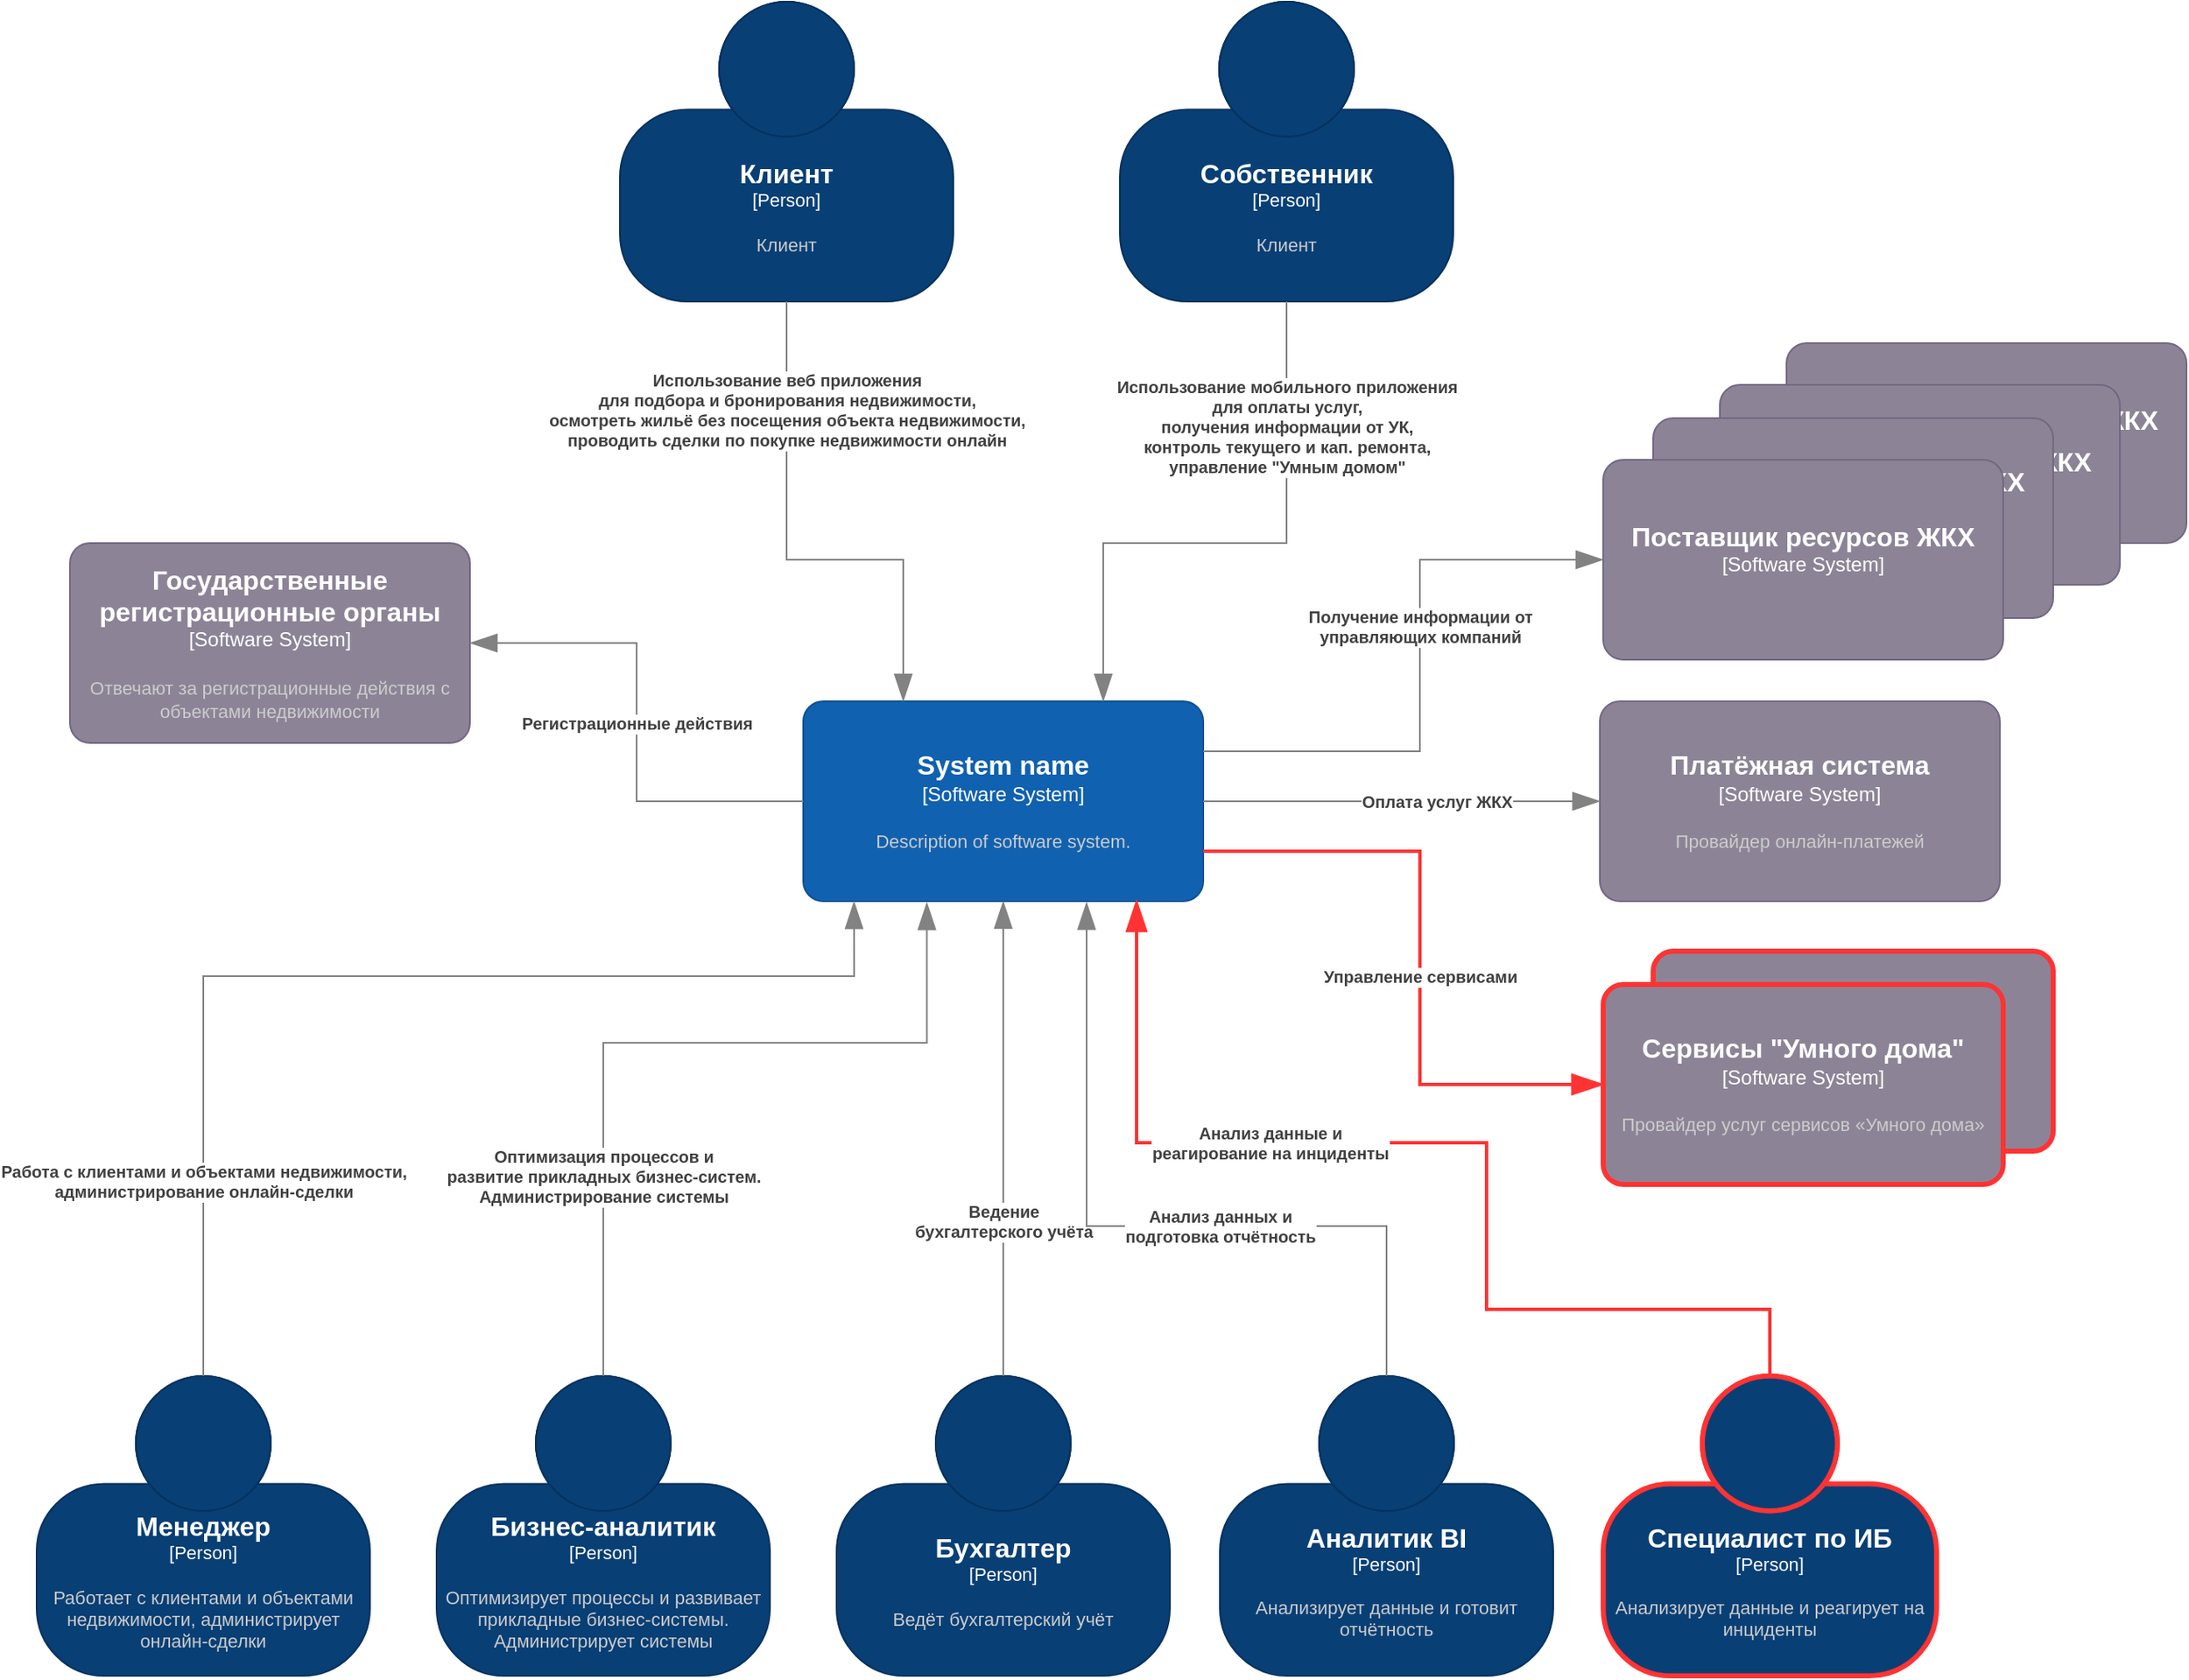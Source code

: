 <mxfile version="25.0.2">
  <diagram name="Страница — 1" id="fCr-03Z7qY6U0HkU7g8U">
    <mxGraphModel dx="1564" dy="1206" grid="1" gridSize="10" guides="1" tooltips="1" connect="1" arrows="1" fold="1" page="1" pageScale="1" pageWidth="827" pageHeight="1169" math="0" shadow="0">
      <root>
        <mxCell id="k_GjnJeYsAbEk79txKwt-0" />
        <mxCell id="k_GjnJeYsAbEk79txKwt-1" parent="k_GjnJeYsAbEk79txKwt-0" />
        <object placeholders="1" c4Name="Поставщик ресурсов ЖКХ" c4Type="Software System" c4Description="" label="&lt;font style=&quot;font-size: 16px&quot;&gt;&lt;b&gt;%c4Name%&lt;/b&gt;&lt;/font&gt;&lt;div&gt;[%c4Type%]&lt;/div&gt;&lt;br&gt;&lt;div&gt;&lt;font style=&quot;font-size: 11px&quot;&gt;&lt;font color=&quot;#cccccc&quot;&gt;%c4Description%&lt;/font&gt;&lt;/div&gt;" id="k_GjnJeYsAbEk79txKwt-3">
          <mxCell style="rounded=1;whiteSpace=wrap;html=1;labelBackgroundColor=none;fillColor=#8C8496;fontColor=#ffffff;align=center;arcSize=10;strokeColor=#736782;metaEdit=1;resizable=0;points=[[0.25,0,0],[0.5,0,0],[0.75,0,0],[1,0.25,0],[1,0.5,0],[1,0.75,0],[0.75,1,0],[0.5,1,0],[0.25,1,0],[0,0.75,0],[0,0.5,0],[0,0.25,0]];" parent="k_GjnJeYsAbEk79txKwt-1" vertex="1">
            <mxGeometry x="2170" y="260" width="240" height="120" as="geometry" />
          </mxCell>
        </object>
        <object placeholders="1" c4Name="Поставщик ресурсов ЖКХ" c4Type="Software System" c4Description="" label="&lt;font style=&quot;font-size: 16px&quot;&gt;&lt;b&gt;%c4Name%&lt;/b&gt;&lt;/font&gt;&lt;div&gt;[%c4Type%]&lt;/div&gt;&lt;br&gt;&lt;div&gt;&lt;font style=&quot;font-size: 11px&quot;&gt;&lt;font color=&quot;#cccccc&quot;&gt;%c4Description%&lt;/font&gt;&lt;/div&gt;" id="k_GjnJeYsAbEk79txKwt-4">
          <mxCell style="rounded=1;whiteSpace=wrap;html=1;labelBackgroundColor=none;fillColor=#8C8496;fontColor=#ffffff;align=center;arcSize=10;strokeColor=#736782;metaEdit=1;resizable=0;points=[[0.25,0,0],[0.5,0,0],[0.75,0,0],[1,0.25,0],[1,0.5,0],[1,0.75,0],[0.75,1,0],[0.5,1,0],[0.25,1,0],[0,0.75,0],[0,0.5,0],[0,0.25,0]];" parent="k_GjnJeYsAbEk79txKwt-1" vertex="1">
            <mxGeometry x="2130" y="285" width="240" height="120" as="geometry" />
          </mxCell>
        </object>
        <object placeholders="1" c4Name="Поставщик ресурсов ЖКХ" c4Type="Software System" c4Description="." label="&lt;font style=&quot;font-size: 16px&quot;&gt;&lt;b&gt;%c4Name%&lt;/b&gt;&lt;/font&gt;&lt;div&gt;[%c4Type%]&lt;/div&gt;&lt;br&gt;&lt;div&gt;&lt;font style=&quot;font-size: 11px&quot;&gt;&lt;font color=&quot;#cccccc&quot;&gt;%c4Description%&lt;/font&gt;&lt;/div&gt;" id="k_GjnJeYsAbEk79txKwt-28">
          <mxCell style="rounded=1;whiteSpace=wrap;html=1;labelBackgroundColor=none;fillColor=#8C8496;fontColor=#ffffff;align=center;arcSize=10;strokeColor=#736782;metaEdit=1;resizable=0;points=[[0.25,0,0],[0.5,0,0],[0.75,0,0],[1,0.25,0],[1,0.5,0],[1,0.75,0],[0.75,1,0],[0.5,1,0],[0.25,1,0],[0,0.75,0],[0,0.5,0],[0,0.25,0]];" parent="k_GjnJeYsAbEk79txKwt-1" vertex="1">
            <mxGeometry x="2090" y="305" width="240" height="120" as="geometry" />
          </mxCell>
        </object>
        <object placeholders="1" c4Name="Платёжная система" c4Type="Software System" c4Description="Провайдер онлайн-платежей" label="&lt;font style=&quot;font-size: 16px&quot;&gt;&lt;b&gt;%c4Name%&lt;/b&gt;&lt;/font&gt;&lt;div&gt;[%c4Type%]&lt;/div&gt;&lt;br&gt;&lt;div&gt;&lt;font style=&quot;font-size: 11px&quot;&gt;&lt;font color=&quot;#cccccc&quot;&gt;%c4Description%&lt;/font&gt;&lt;/div&gt;" id="k_GjnJeYsAbEk79txKwt-29">
          <mxCell style="rounded=1;whiteSpace=wrap;html=1;labelBackgroundColor=none;fillColor=#8C8496;fontColor=#ffffff;align=center;arcSize=10;strokeColor=#736782;metaEdit=1;resizable=0;points=[[0.25,0,0],[0.5,0,0],[0.75,0,0],[1,0.25,0],[1,0.5,0],[1,0.75,0],[0.75,1,0],[0.5,1,0],[0.25,1,0],[0,0.75,0],[0,0.5,0],[0,0.25,0]];" parent="k_GjnJeYsAbEk79txKwt-1" vertex="1">
            <mxGeometry x="2058" y="475" width="240" height="120" as="geometry" />
          </mxCell>
        </object>
        <object placeholders="1" c4Name="Бухгалтер" c4Type="Person" c4Description="Ведёт бухгалтерский учёт" label="&lt;font style=&quot;font-size: 16px&quot;&gt;&lt;b&gt;%c4Name%&lt;/b&gt;&lt;/font&gt;&lt;div&gt;[%c4Type%]&lt;/div&gt;&lt;br&gt;&lt;div&gt;&lt;font style=&quot;font-size: 11px&quot;&gt;&lt;font color=&quot;#cccccc&quot;&gt;%c4Description%&lt;/font&gt;&lt;/div&gt;" id="k_GjnJeYsAbEk79txKwt-66">
          <mxCell style="html=1;fontSize=11;dashed=0;whiteSpace=wrap;fillColor=#083F75;strokeColor=#06315C;fontColor=#ffffff;shape=mxgraph.c4.person2;align=center;metaEdit=1;points=[[0.5,0,0],[1,0.5,0],[1,0.75,0],[0.75,1,0],[0.5,1,0],[0.25,1,0],[0,0.75,0],[0,0.5,0]];resizable=0;" parent="k_GjnJeYsAbEk79txKwt-1" vertex="1">
            <mxGeometry x="1600" y="880" width="200" height="180" as="geometry" />
          </mxCell>
        </object>
        <object placeholders="1" c4Name="Менеджер" c4Type="Person" c4Description="Работает с клиентами и объектами недвижимости, администрирует онлайн-сделки" label="&lt;font style=&quot;font-size: 16px&quot;&gt;&lt;b&gt;%c4Name%&lt;/b&gt;&lt;/font&gt;&lt;div&gt;[%c4Type%]&lt;/div&gt;&lt;br&gt;&lt;div&gt;&lt;font style=&quot;font-size: 11px&quot;&gt;&lt;font color=&quot;#cccccc&quot;&gt;%c4Description%&lt;/font&gt;&lt;/div&gt;" id="k_GjnJeYsAbEk79txKwt-67">
          <mxCell style="html=1;fontSize=11;dashed=0;whiteSpace=wrap;fillColor=#083F75;strokeColor=#06315C;fontColor=#ffffff;shape=mxgraph.c4.person2;align=center;metaEdit=1;points=[[0.5,0,0],[1,0.5,0],[1,0.75,0],[0.75,1,0],[0.5,1,0],[0.25,1,0],[0,0.75,0],[0,0.5,0]];resizable=0;" parent="k_GjnJeYsAbEk79txKwt-1" vertex="1">
            <mxGeometry x="1120" y="880" width="200" height="180" as="geometry" />
          </mxCell>
        </object>
        <object placeholders="1" c4Name="Бизнес-аналитик" c4Type="Person" c4Description="Оптимизирует процессы и развивает прикладные бизнес-системы. Администрирует системы" label="&lt;font style=&quot;font-size: 16px&quot;&gt;&lt;b&gt;%c4Name%&lt;/b&gt;&lt;/font&gt;&lt;div&gt;[%c4Type%]&lt;/div&gt;&lt;br&gt;&lt;div&gt;&lt;font style=&quot;font-size: 11px&quot;&gt;&lt;font color=&quot;#cccccc&quot;&gt;%c4Description%&lt;/font&gt;&lt;/div&gt;" id="k_GjnJeYsAbEk79txKwt-88">
          <mxCell style="html=1;fontSize=11;dashed=0;whiteSpace=wrap;fillColor=#083F75;strokeColor=#06315C;fontColor=#ffffff;shape=mxgraph.c4.person2;align=center;metaEdit=1;points=[[0.5,0,0],[1,0.5,0],[1,0.75,0],[0.75,1,0],[0.5,1,0],[0.25,1,0],[0,0.75,0],[0,0.5,0]];resizable=0;" parent="k_GjnJeYsAbEk79txKwt-1" vertex="1">
            <mxGeometry x="1360" y="880" width="200" height="180" as="geometry" />
          </mxCell>
        </object>
        <object placeholders="1" c4Name="Аналитик BI" c4Type="Person" c4Description="Анализирует данные и готовит отчётность" label="&lt;font style=&quot;font-size: 16px&quot;&gt;&lt;b&gt;%c4Name%&lt;/b&gt;&lt;/font&gt;&lt;div&gt;[%c4Type%]&lt;/div&gt;&lt;br&gt;&lt;div&gt;&lt;font style=&quot;font-size: 11px&quot;&gt;&lt;font color=&quot;#cccccc&quot;&gt;%c4Description%&lt;/font&gt;&lt;/div&gt;" id="k_GjnJeYsAbEk79txKwt-96">
          <mxCell style="html=1;fontSize=11;dashed=0;whiteSpace=wrap;fillColor=#083F75;strokeColor=#06315C;fontColor=#ffffff;shape=mxgraph.c4.person2;align=center;metaEdit=1;points=[[0.5,0,0],[1,0.5,0],[1,0.75,0],[0.75,1,0],[0.5,1,0],[0.25,1,0],[0,0.75,0],[0,0.5,0]];resizable=0;" parent="k_GjnJeYsAbEk79txKwt-1" vertex="1">
            <mxGeometry x="1830" y="880" width="200" height="180" as="geometry" />
          </mxCell>
        </object>
        <object placeholders="1" c4Name="Поставщик ресурсов ЖКХ" c4Type="Software System" c4Description="" label="&lt;font style=&quot;font-size: 16px&quot;&gt;&lt;b&gt;%c4Name%&lt;/b&gt;&lt;/font&gt;&lt;div&gt;[%c4Type%]&lt;/div&gt;&lt;br&gt;&lt;div&gt;&lt;font style=&quot;font-size: 11px&quot;&gt;&lt;font color=&quot;#cccccc&quot;&gt;%c4Description%&lt;/font&gt;&lt;/div&gt;" id="k_GjnJeYsAbEk79txKwt-98">
          <mxCell style="rounded=1;whiteSpace=wrap;html=1;labelBackgroundColor=none;fillColor=#8C8496;fontColor=#ffffff;align=center;arcSize=10;strokeColor=#736782;metaEdit=1;resizable=0;points=[[0.25,0,0],[0.5,0,0],[0.75,0,0],[1,0.25,0],[1,0.5,0],[1,0.75,0],[0.75,1,0],[0.5,1,0],[0.25,1,0],[0,0.75,0],[0,0.5,0],[0,0.25,0]];" parent="k_GjnJeYsAbEk79txKwt-1" vertex="1">
            <mxGeometry x="2060" y="330" width="240" height="120" as="geometry" />
          </mxCell>
        </object>
        <object placeholders="1" c4Name="Государственные регистрационные органы" c4Type="Software System" c4Description="Отвечают за регистрационные действия с объектами недвижимости" label="&lt;font style=&quot;font-size: 16px&quot;&gt;&lt;b&gt;%c4Name%&lt;/b&gt;&lt;/font&gt;&lt;div&gt;[%c4Type%]&lt;/div&gt;&lt;br&gt;&lt;div&gt;&lt;font style=&quot;font-size: 11px&quot;&gt;&lt;font color=&quot;#cccccc&quot;&gt;%c4Description%&lt;/font&gt;&lt;/div&gt;" id="k_GjnJeYsAbEk79txKwt-105">
          <mxCell style="rounded=1;whiteSpace=wrap;html=1;labelBackgroundColor=none;fillColor=#8C8496;fontColor=#ffffff;align=center;arcSize=10;strokeColor=#736782;metaEdit=1;resizable=0;points=[[0.25,0,0],[0.5,0,0],[0.75,0,0],[1,0.25,0],[1,0.5,0],[1,0.75,0],[0.75,1,0],[0.5,1,0],[0.25,1,0],[0,0.75,0],[0,0.5,0],[0,0.25,0]];" parent="k_GjnJeYsAbEk79txKwt-1" vertex="1">
            <mxGeometry x="1140" y="380" width="240" height="120" as="geometry" />
          </mxCell>
        </object>
        <object placeholders="1" c4Name="Клиент" c4Type="Person" c4Description="Клиент" label="&lt;font style=&quot;font-size: 16px&quot;&gt;&lt;b&gt;%c4Name%&lt;/b&gt;&lt;/font&gt;&lt;div&gt;[%c4Type%]&lt;/div&gt;&lt;br&gt;&lt;div&gt;&lt;font style=&quot;font-size: 11px&quot;&gt;&lt;font color=&quot;#cccccc&quot;&gt;%c4Description%&lt;/font&gt;&lt;/div&gt;" id="k_GjnJeYsAbEk79txKwt-108">
          <mxCell style="html=1;fontSize=11;dashed=0;whiteSpace=wrap;fillColor=#083F75;strokeColor=#06315C;fontColor=#ffffff;shape=mxgraph.c4.person2;align=center;metaEdit=1;points=[[0.5,0,0],[1,0.5,0],[1,0.75,0],[0.75,1,0],[0.5,1,0],[0.25,1,0],[0,0.75,0],[0,0.5,0]];resizable=0;" parent="k_GjnJeYsAbEk79txKwt-1" vertex="1">
            <mxGeometry x="1470" y="55" width="200" height="180" as="geometry" />
          </mxCell>
        </object>
        <object placeholders="1" c4Name="Собственник" c4Type="Person" c4Description="Клиент" label="&lt;font style=&quot;font-size: 16px&quot;&gt;&lt;b&gt;%c4Name%&lt;/b&gt;&lt;/font&gt;&lt;div&gt;[%c4Type%]&lt;/div&gt;&lt;br&gt;&lt;div&gt;&lt;font style=&quot;font-size: 11px&quot;&gt;&lt;font color=&quot;#cccccc&quot;&gt;%c4Description%&lt;/font&gt;&lt;/div&gt;" id="k_GjnJeYsAbEk79txKwt-109">
          <mxCell style="html=1;fontSize=11;dashed=0;whiteSpace=wrap;fillColor=#083F75;strokeColor=#06315C;fontColor=#ffffff;shape=mxgraph.c4.person2;align=center;metaEdit=1;points=[[0.5,0,0],[1,0.5,0],[1,0.75,0],[0.75,1,0],[0.5,1,0],[0.25,1,0],[0,0.75,0],[0,0.5,0]];resizable=0;" parent="k_GjnJeYsAbEk79txKwt-1" vertex="1">
            <mxGeometry x="1770" y="55" width="200" height="180" as="geometry" />
          </mxCell>
        </object>
        <object placeholders="1" c4Name="System name" c4Type="Software System" c4Description="Description of software system." label="&lt;font style=&quot;font-size: 16px&quot;&gt;&lt;b&gt;%c4Name%&lt;/b&gt;&lt;/font&gt;&lt;div&gt;[%c4Type%]&lt;/div&gt;&lt;br&gt;&lt;div&gt;&lt;font style=&quot;font-size: 11px&quot;&gt;&lt;font color=&quot;#cccccc&quot;&gt;%c4Description%&lt;/font&gt;&lt;/div&gt;" id="udJ1ML6pD-IlCrzVlWZ2-0">
          <mxCell style="rounded=1;whiteSpace=wrap;html=1;labelBackgroundColor=none;fillColor=#1061B0;fontColor=#ffffff;align=center;arcSize=10;strokeColor=#0D5091;metaEdit=1;resizable=0;points=[[0.25,0,0],[0.5,0,0],[0.75,0,0],[1,0.25,0],[1,0.5,0],[1,0.75,0],[0.75,1,0],[0.5,1,0],[0.25,1,0],[0,0.75,0],[0,0.5,0],[0,0.25,0]];" parent="k_GjnJeYsAbEk79txKwt-1" vertex="1">
            <mxGeometry x="1580" y="475" width="240" height="120" as="geometry" />
          </mxCell>
        </object>
        <object placeholders="1" c4Type="Relationship" c4Description="Оплата услуг ЖКХ" label="&lt;div style=&quot;text-align: left&quot;&gt;&lt;div style=&quot;text-align: center&quot;&gt;&lt;b&gt;%c4Description%&lt;/b&gt;&lt;/div&gt;" id="PLlOGU2tJFZHAdyTX9Hg-6">
          <mxCell style="endArrow=blockThin;html=1;fontSize=10;fontColor=#404040;strokeWidth=1;endFill=1;strokeColor=#828282;elbow=vertical;metaEdit=1;endSize=14;startSize=14;jumpStyle=arc;jumpSize=16;rounded=0;edgeStyle=orthogonalEdgeStyle;exitX=1;exitY=0.5;exitDx=0;exitDy=0;exitPerimeter=0;entryX=0;entryY=0.5;entryDx=0;entryDy=0;entryPerimeter=0;" parent="k_GjnJeYsAbEk79txKwt-1" source="udJ1ML6pD-IlCrzVlWZ2-0" target="k_GjnJeYsAbEk79txKwt-29" edge="1">
            <mxGeometry x="0.176" width="240" relative="1" as="geometry">
              <mxPoint x="1730" y="350" as="sourcePoint" />
              <mxPoint x="1970" y="350" as="targetPoint" />
              <mxPoint as="offset" />
            </mxGeometry>
          </mxCell>
        </object>
        <object placeholders="1" c4Type="Relationship" c4Description="Получение информации от &#xa;управляющих компаний" label="&lt;div style=&quot;text-align: left&quot;&gt;&lt;div style=&quot;text-align: center&quot;&gt;&lt;b&gt;%c4Description%&lt;/b&gt;&lt;/div&gt;" id="PLlOGU2tJFZHAdyTX9Hg-7">
          <mxCell style="endArrow=blockThin;html=1;fontSize=10;fontColor=#404040;strokeWidth=1;endFill=1;strokeColor=#828282;elbow=vertical;metaEdit=1;endSize=14;startSize=14;jumpStyle=arc;jumpSize=16;rounded=0;edgeStyle=orthogonalEdgeStyle;exitX=1;exitY=0.25;exitDx=0;exitDy=0;exitPerimeter=0;entryX=0;entryY=0.5;entryDx=0;entryDy=0;entryPerimeter=0;" parent="k_GjnJeYsAbEk79txKwt-1" source="udJ1ML6pD-IlCrzVlWZ2-0" target="k_GjnJeYsAbEk79txKwt-98" edge="1">
            <mxGeometry x="0.155" width="240" relative="1" as="geometry">
              <mxPoint x="1830" y="545" as="sourcePoint" />
              <mxPoint x="2068" y="620" as="targetPoint" />
              <Array as="points">
                <mxPoint x="1950" y="505" />
                <mxPoint x="1950" y="390" />
              </Array>
              <mxPoint as="offset" />
            </mxGeometry>
          </mxCell>
        </object>
        <object placeholders="1" c4Type="Relationship" c4Description="Регистрационные действия" label="&lt;div style=&quot;text-align: left&quot;&gt;&lt;div style=&quot;text-align: center&quot;&gt;&lt;b&gt;%c4Description%&lt;/b&gt;&lt;/div&gt;" id="PLlOGU2tJFZHAdyTX9Hg-8">
          <mxCell style="endArrow=blockThin;html=1;fontSize=10;fontColor=#404040;strokeWidth=1;endFill=1;strokeColor=#828282;elbow=vertical;metaEdit=1;endSize=14;startSize=14;jumpStyle=arc;jumpSize=16;rounded=0;edgeStyle=orthogonalEdgeStyle;exitX=0;exitY=0.5;exitDx=0;exitDy=0;exitPerimeter=0;entryX=1;entryY=0.5;entryDx=0;entryDy=0;entryPerimeter=0;" parent="k_GjnJeYsAbEk79txKwt-1" source="udJ1ML6pD-IlCrzVlWZ2-0" target="k_GjnJeYsAbEk79txKwt-105" edge="1">
            <mxGeometry width="240" relative="1" as="geometry">
              <mxPoint x="1340" y="440" as="sourcePoint" />
              <mxPoint x="1580" y="440" as="targetPoint" />
              <mxPoint as="offset" />
            </mxGeometry>
          </mxCell>
        </object>
        <object placeholders="1" c4Type="Relationship" c4Description="Использование мобильного приложения&#xa;для оплаты услуг,&#xa;получения информации от УК,&#xa;контроль текущего и кап. ремонта,&#xa;управление &quot;Умным домом&quot;" label="&lt;div style=&quot;text-align: left&quot;&gt;&lt;div style=&quot;text-align: center&quot;&gt;&lt;b&gt;%c4Description%&lt;/b&gt;&lt;/div&gt;" id="PLlOGU2tJFZHAdyTX9Hg-9">
          <mxCell style="endArrow=blockThin;html=1;fontSize=10;fontColor=#404040;strokeWidth=1;endFill=1;strokeColor=#828282;elbow=vertical;metaEdit=1;endSize=14;startSize=14;jumpStyle=arc;jumpSize=16;rounded=0;edgeStyle=orthogonalEdgeStyle;entryX=0.75;entryY=0;entryDx=0;entryDy=0;entryPerimeter=0;exitX=0.5;exitY=1;exitDx=0;exitDy=0;exitPerimeter=0;" parent="k_GjnJeYsAbEk79txKwt-1" source="k_GjnJeYsAbEk79txKwt-109" target="udJ1ML6pD-IlCrzVlWZ2-0" edge="1">
            <mxGeometry x="-0.571" width="240" relative="1" as="geometry">
              <mxPoint x="1780" y="220" as="sourcePoint" />
              <mxPoint x="1780" y="420" as="targetPoint" />
              <mxPoint as="offset" />
              <Array as="points">
                <mxPoint x="1870" y="380" />
                <mxPoint x="1760" y="380" />
              </Array>
            </mxGeometry>
          </mxCell>
        </object>
        <object placeholders="1" c4Type="Relationship" c4Description="Использование веб приложения&#xa;для подбора и бронирования недвижимости,&#xa;осмотреть жильё без посещения объекта недвижимости,&#xa;проводить сделки по покупке недвижимости онлайн" label="&lt;div style=&quot;text-align: left&quot;&gt;&lt;div style=&quot;text-align: center&quot;&gt;&lt;b&gt;%c4Description%&lt;/b&gt;&lt;/div&gt;" id="PLlOGU2tJFZHAdyTX9Hg-10">
          <mxCell style="endArrow=blockThin;html=1;fontSize=10;fontColor=#404040;strokeWidth=1;endFill=1;strokeColor=#828282;elbow=vertical;metaEdit=1;endSize=14;startSize=14;jumpStyle=arc;jumpSize=16;rounded=0;edgeStyle=orthogonalEdgeStyle;entryX=0.25;entryY=0;entryDx=0;entryDy=0;entryPerimeter=0;exitX=0.5;exitY=1;exitDx=0;exitDy=0;exitPerimeter=0;" parent="k_GjnJeYsAbEk79txKwt-1" source="k_GjnJeYsAbEk79txKwt-108" target="udJ1ML6pD-IlCrzVlWZ2-0" edge="1">
            <mxGeometry x="-0.581" width="240" relative="1" as="geometry">
              <mxPoint x="1880" y="205" as="sourcePoint" />
              <mxPoint x="1770" y="485" as="targetPoint" />
              <mxPoint as="offset" />
              <Array as="points">
                <mxPoint x="1570" y="390" />
                <mxPoint x="1640" y="390" />
              </Array>
            </mxGeometry>
          </mxCell>
        </object>
        <object placeholders="1" c4Type="Relationship" c4Description="Работа с клиентами и объектами недвижимости, &#xa;администрирование онлайн-сделки" label="&lt;div style=&quot;text-align: left&quot;&gt;&lt;div style=&quot;text-align: center&quot;&gt;&lt;b&gt;%c4Description%&lt;/b&gt;&lt;/div&gt;" id="PLlOGU2tJFZHAdyTX9Hg-11">
          <mxCell style="endArrow=blockThin;html=1;fontSize=10;fontColor=#404040;strokeWidth=1;endFill=1;strokeColor=#828282;elbow=vertical;metaEdit=1;endSize=14;startSize=14;jumpStyle=arc;jumpSize=16;rounded=0;edgeStyle=orthogonalEdgeStyle;entryX=0.127;entryY=1.001;entryDx=0;entryDy=0;entryPerimeter=0;exitX=0.5;exitY=0;exitDx=0;exitDy=0;exitPerimeter=0;" parent="k_GjnJeYsAbEk79txKwt-1" source="k_GjnJeYsAbEk79txKwt-67" target="udJ1ML6pD-IlCrzVlWZ2-0" edge="1">
            <mxGeometry x="-0.654" width="240" relative="1" as="geometry">
              <mxPoint x="1280" y="720" as="sourcePoint" />
              <mxPoint x="1520" y="720" as="targetPoint" />
              <Array as="points">
                <mxPoint x="1354" y="640" />
                <mxPoint x="1610" y="640" />
                <mxPoint x="1610" y="595" />
              </Array>
              <mxPoint as="offset" />
            </mxGeometry>
          </mxCell>
        </object>
        <object placeholders="1" c4Type="Relationship" c4Description="Управление сервисами" label="&lt;div style=&quot;text-align: left&quot;&gt;&lt;div style=&quot;text-align: center&quot;&gt;&lt;b&gt;%c4Description%&lt;/b&gt;&lt;/div&gt;" id="PLlOGU2tJFZHAdyTX9Hg-12">
          <mxCell style="endArrow=blockThin;html=1;fontSize=10;fontColor=#404040;strokeWidth=2;endFill=1;strokeColor=#FF3333;elbow=vertical;metaEdit=1;endSize=14;startSize=14;jumpStyle=arc;jumpSize=16;rounded=0;edgeStyle=orthogonalEdgeStyle;exitX=1;exitY=0.75;exitDx=0;exitDy=0;exitPerimeter=0;entryX=0;entryY=0.5;entryDx=0;entryDy=0;entryPerimeter=0;" parent="k_GjnJeYsAbEk79txKwt-1" source="udJ1ML6pD-IlCrzVlWZ2-0" target="MfTj9u-52G9gv9eVINZ8-1" edge="1">
            <mxGeometry x="0.079" width="240" relative="1" as="geometry">
              <mxPoint x="1590" y="545" as="sourcePoint" />
              <mxPoint x="1390" y="545" as="targetPoint" />
              <mxPoint as="offset" />
              <Array as="points">
                <mxPoint x="1950" y="565" />
                <mxPoint x="1950" y="705" />
              </Array>
            </mxGeometry>
          </mxCell>
        </object>
        <object placeholders="1" c4Type="Relationship" c4Description="Оптимизация процессов и &#xa;развитие прикладных бизнес-систем.&#xa;Администрирование системы" label="&lt;div style=&quot;text-align: left&quot;&gt;&lt;div style=&quot;text-align: center&quot;&gt;&lt;b&gt;%c4Description%&lt;/b&gt;&lt;/div&gt;" id="PLlOGU2tJFZHAdyTX9Hg-14">
          <mxCell style="endArrow=blockThin;html=1;fontSize=10;fontColor=#404040;strokeWidth=1;endFill=1;strokeColor=#828282;elbow=vertical;metaEdit=1;endSize=14;startSize=14;jumpStyle=arc;jumpSize=16;rounded=0;edgeStyle=orthogonalEdgeStyle;entryX=0.309;entryY=1.006;entryDx=0;entryDy=0;entryPerimeter=0;exitX=0.5;exitY=0;exitDx=0;exitDy=0;exitPerimeter=0;" parent="k_GjnJeYsAbEk79txKwt-1" source="k_GjnJeYsAbEk79txKwt-88" target="udJ1ML6pD-IlCrzVlWZ2-0" edge="1">
            <mxGeometry x="-0.498" width="240" relative="1" as="geometry">
              <mxPoint x="1364" y="920" as="sourcePoint" />
              <mxPoint x="1650" y="605" as="targetPoint" />
              <Array as="points">
                <mxPoint x="1460" y="680" />
                <mxPoint x="1654" y="680" />
              </Array>
              <mxPoint as="offset" />
            </mxGeometry>
          </mxCell>
        </object>
        <object placeholders="1" c4Type="Relationship" c4Description="Ведение &#xa;бухгалтерского учёта" label="&lt;div style=&quot;text-align: left&quot;&gt;&lt;div style=&quot;text-align: center&quot;&gt;&lt;b&gt;%c4Description%&lt;/b&gt;&lt;/div&gt;" id="PLlOGU2tJFZHAdyTX9Hg-15">
          <mxCell style="endArrow=blockThin;html=1;fontSize=10;fontColor=#404040;strokeWidth=1;endFill=1;strokeColor=#828282;elbow=vertical;metaEdit=1;endSize=14;startSize=14;jumpStyle=arc;jumpSize=16;rounded=0;edgeStyle=orthogonalEdgeStyle;entryX=0.5;entryY=1;entryDx=0;entryDy=0;entryPerimeter=0;exitX=0.5;exitY=0;exitDx=0;exitDy=0;exitPerimeter=0;" parent="k_GjnJeYsAbEk79txKwt-1" source="k_GjnJeYsAbEk79txKwt-66" target="udJ1ML6pD-IlCrzVlWZ2-0" edge="1">
            <mxGeometry x="-0.347" width="240" relative="1" as="geometry">
              <mxPoint x="1924" y="935" as="sourcePoint" />
              <mxPoint x="1970" y="620" as="targetPoint" />
              <Array as="points">
                <mxPoint x="1700" y="720" />
                <mxPoint x="1700" y="720" />
              </Array>
              <mxPoint as="offset" />
            </mxGeometry>
          </mxCell>
        </object>
        <mxCell id="PLlOGU2tJFZHAdyTX9Hg-17" value="" style="group" parent="k_GjnJeYsAbEk79txKwt-1" vertex="1" connectable="0">
          <mxGeometry x="2060" y="625" width="270" height="140" as="geometry" />
        </mxCell>
        <object placeholders="1" c4Name="&quot;Умный дом&quot;" c4Type="Software System" c4Description="Провайдер «Умного дома»" label="&lt;font style=&quot;font-size: 16px&quot;&gt;&lt;b&gt;%c4Name%&lt;/b&gt;&lt;/font&gt;&lt;div&gt;[%c4Type%]&lt;/div&gt;&lt;br&gt;&lt;div&gt;&lt;font style=&quot;font-size: 11px&quot;&gt;&lt;font color=&quot;#cccccc&quot;&gt;%c4Description%&lt;/font&gt;&lt;/div&gt;" id="PLlOGU2tJFZHAdyTX9Hg-13">
          <mxCell style="rounded=1;whiteSpace=wrap;html=1;labelBackgroundColor=none;fillColor=#8C8496;fontColor=#ffffff;align=center;arcSize=10;strokeColor=#FF3333;metaEdit=1;resizable=0;points=[[0.25,0,0],[0.5,0,0],[0.75,0,0],[1,0.25,0],[1,0.5,0],[1,0.75,0],[0.75,1,0],[0.5,1,0],[0.25,1,0],[0,0.75,0],[0,0.5,0],[0,0.25,0]];strokeWidth=3;" parent="PLlOGU2tJFZHAdyTX9Hg-17" vertex="1">
            <mxGeometry x="30" width="240" height="120" as="geometry" />
          </mxCell>
        </object>
        <object placeholders="1" c4Name="Сервисы &quot;Умного дома&quot;" c4Type="Software System" c4Description="Провайдер услуг сервисов «Умного дома»" label="&lt;font style=&quot;font-size: 16px&quot;&gt;&lt;b&gt;%c4Name%&lt;/b&gt;&lt;/font&gt;&lt;div&gt;[%c4Type%]&lt;/div&gt;&lt;br&gt;&lt;div&gt;&lt;font style=&quot;font-size: 11px&quot;&gt;&lt;font color=&quot;#cccccc&quot;&gt;%c4Description%&lt;/font&gt;&lt;/div&gt;" id="MfTj9u-52G9gv9eVINZ8-1">
          <mxCell style="rounded=1;whiteSpace=wrap;html=1;labelBackgroundColor=none;fillColor=#8C8496;fontColor=#ffffff;align=center;arcSize=10;strokeColor=#FF3333;metaEdit=1;resizable=0;points=[[0.25,0,0],[0.5,0,0],[0.75,0,0],[1,0.25,0],[1,0.5,0],[1,0.75,0],[0.75,1,0],[0.5,1,0],[0.25,1,0],[0,0.75,0],[0,0.5,0],[0,0.25,0]];strokeWidth=3;" parent="PLlOGU2tJFZHAdyTX9Hg-17" vertex="1">
            <mxGeometry y="20" width="240" height="120" as="geometry" />
          </mxCell>
        </object>
        <object placeholders="1" c4Type="Relationship" c4Description="Анализ данных и &#xa;подготовка отчётность" label="&lt;div style=&quot;text-align: left&quot;&gt;&lt;div style=&quot;text-align: center&quot;&gt;&lt;b&gt;%c4Description%&lt;/b&gt;&lt;/div&gt;" id="PLlOGU2tJFZHAdyTX9Hg-18">
          <mxCell style="endArrow=blockThin;html=1;fontSize=10;fontColor=#404040;strokeWidth=1;endFill=1;strokeColor=#828282;elbow=vertical;metaEdit=1;endSize=14;startSize=14;jumpStyle=arc;jumpSize=16;rounded=0;edgeStyle=orthogonalEdgeStyle;entryX=0.709;entryY=1.005;entryDx=0;entryDy=0;entryPerimeter=0;exitX=0.5;exitY=0;exitDx=0;exitDy=0;exitPerimeter=0;" parent="k_GjnJeYsAbEk79txKwt-1" source="k_GjnJeYsAbEk79txKwt-96" target="udJ1ML6pD-IlCrzVlWZ2-0" edge="1">
            <mxGeometry x="-0.181" width="240" relative="1" as="geometry">
              <mxPoint x="1984" y="920" as="sourcePoint" />
              <mxPoint x="1850" y="605" as="targetPoint" />
              <Array as="points">
                <mxPoint x="1930" y="790" />
                <mxPoint x="1750" y="790" />
                <mxPoint x="1750" y="596" />
              </Array>
              <mxPoint as="offset" />
            </mxGeometry>
          </mxCell>
        </object>
        <object placeholders="1" c4Name="Специалист по ИБ" c4Type="Person" c4Description="Анализирует данные и реагирует на инциденты" label="&lt;font style=&quot;font-size: 16px&quot;&gt;&lt;b&gt;%c4Name%&lt;/b&gt;&lt;/font&gt;&lt;div&gt;[%c4Type%]&lt;/div&gt;&lt;br&gt;&lt;div&gt;&lt;font style=&quot;font-size: 11px&quot;&gt;&lt;font color=&quot;#cccccc&quot;&gt;%c4Description%&lt;/font&gt;&lt;/div&gt;" id="6hsdLTkRzAffAqOG6s9I-0">
          <mxCell style="html=1;fontSize=11;dashed=0;whiteSpace=wrap;fillColor=#083F75;strokeColor=#FF3333;fontColor=#ffffff;shape=mxgraph.c4.person2;align=center;metaEdit=1;points=[[0.5,0,0],[1,0.5,0],[1,0.75,0],[0.75,1,0],[0.5,1,0],[0.25,1,0],[0,0.75,0],[0,0.5,0]];resizable=0;strokeWidth=3;" vertex="1" parent="k_GjnJeYsAbEk79txKwt-1">
            <mxGeometry x="2060" y="880" width="200" height="180" as="geometry" />
          </mxCell>
        </object>
        <object placeholders="1" c4Type="Relationship" c4Description="Анализ данные и&#xa;реагирование на инциденты" label="&lt;div style=&quot;text-align: left&quot;&gt;&lt;div style=&quot;text-align: center&quot;&gt;&lt;b&gt;%c4Description%&lt;/b&gt;&lt;/div&gt;" id="6hsdLTkRzAffAqOG6s9I-1">
          <mxCell style="endArrow=blockThin;html=1;fontSize=10;fontColor=#404040;strokeWidth=2;endFill=1;strokeColor=#FF3333;elbow=vertical;metaEdit=1;endSize=14;startSize=14;jumpStyle=arc;jumpSize=16;rounded=0;edgeStyle=orthogonalEdgeStyle;entryX=0.832;entryY=0.995;entryDx=0;entryDy=0;entryPerimeter=0;exitX=0.5;exitY=0;exitDx=0;exitDy=0;exitPerimeter=0;" edge="1" parent="k_GjnJeYsAbEk79txKwt-1" source="6hsdLTkRzAffAqOG6s9I-0" target="udJ1ML6pD-IlCrzVlWZ2-0">
            <mxGeometry x="0.321" width="240" relative="1" as="geometry">
              <mxPoint x="1940" y="890" as="sourcePoint" />
              <mxPoint x="1770" y="605" as="targetPoint" />
              <Array as="points">
                <mxPoint x="2160" y="840" />
                <mxPoint x="1990" y="840" />
                <mxPoint x="1990" y="740" />
                <mxPoint x="1780" y="740" />
                <mxPoint x="1780" y="594" />
              </Array>
              <mxPoint as="offset" />
            </mxGeometry>
          </mxCell>
        </object>
      </root>
    </mxGraphModel>
  </diagram>
</mxfile>
